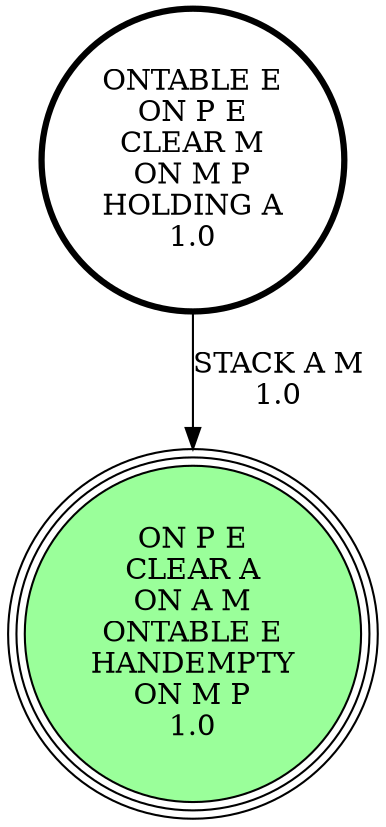 digraph {
"ONTABLE E\nON P E\nCLEAR M\nON M P\nHOLDING A\n1.0\n" -> "ON P E\nCLEAR A\nON A M\nONTABLE E\nHANDEMPTY\nON M P\n1.0\n"[label="STACK A M\n1.0\n"];
"ON P E\nCLEAR A\nON A M\nONTABLE E\nHANDEMPTY\nON M P\n1.0\n" [shape=circle, style=filled, fillcolor=palegreen1, peripheries=3];
"ON P E\nCLEAR A\nON A M\nONTABLE E\nHANDEMPTY\nON M P\n1.0\n" [shape=circle, style=filled, fillcolor=palegreen1, peripheries=3];
"ONTABLE E\nON P E\nCLEAR M\nON M P\nHOLDING A\n1.0\n" [shape=circle, penwidth=3];
}
